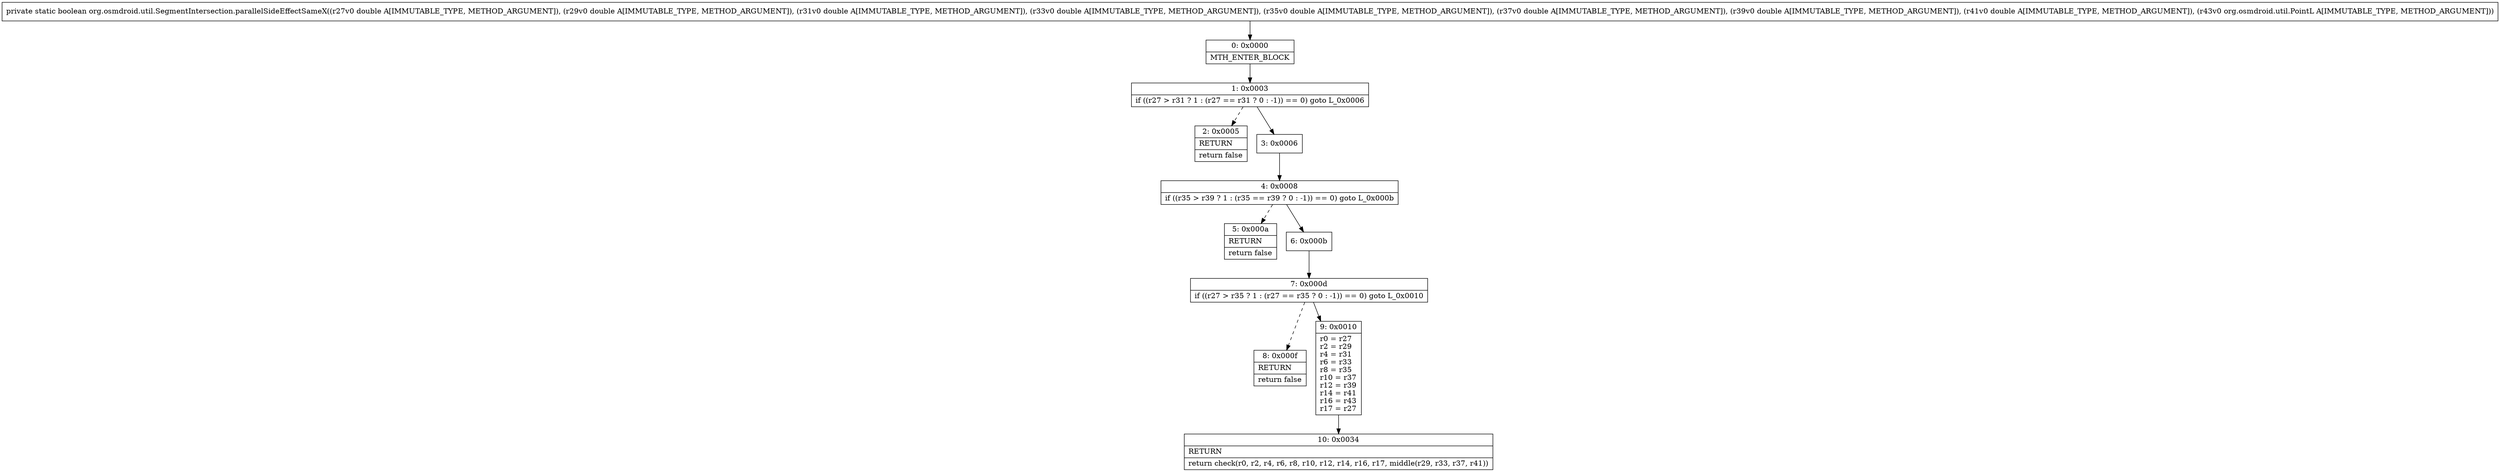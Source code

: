 digraph "CFG fororg.osmdroid.util.SegmentIntersection.parallelSideEffectSameX(DDDDDDDDLorg\/osmdroid\/util\/PointL;)Z" {
Node_0 [shape=record,label="{0\:\ 0x0000|MTH_ENTER_BLOCK\l}"];
Node_1 [shape=record,label="{1\:\ 0x0003|if ((r27 \> r31 ? 1 : (r27 == r31 ? 0 : \-1)) == 0) goto L_0x0006\l}"];
Node_2 [shape=record,label="{2\:\ 0x0005|RETURN\l|return false\l}"];
Node_3 [shape=record,label="{3\:\ 0x0006}"];
Node_4 [shape=record,label="{4\:\ 0x0008|if ((r35 \> r39 ? 1 : (r35 == r39 ? 0 : \-1)) == 0) goto L_0x000b\l}"];
Node_5 [shape=record,label="{5\:\ 0x000a|RETURN\l|return false\l}"];
Node_6 [shape=record,label="{6\:\ 0x000b}"];
Node_7 [shape=record,label="{7\:\ 0x000d|if ((r27 \> r35 ? 1 : (r27 == r35 ? 0 : \-1)) == 0) goto L_0x0010\l}"];
Node_8 [shape=record,label="{8\:\ 0x000f|RETURN\l|return false\l}"];
Node_9 [shape=record,label="{9\:\ 0x0010|r0 = r27\lr2 = r29\lr4 = r31\lr6 = r33\lr8 = r35\lr10 = r37\lr12 = r39\lr14 = r41\lr16 = r43\lr17 = r27\l}"];
Node_10 [shape=record,label="{10\:\ 0x0034|RETURN\l|return check(r0, r2, r4, r6, r8, r10, r12, r14, r16, r17, middle(r29, r33, r37, r41))\l}"];
MethodNode[shape=record,label="{private static boolean org.osmdroid.util.SegmentIntersection.parallelSideEffectSameX((r27v0 double A[IMMUTABLE_TYPE, METHOD_ARGUMENT]), (r29v0 double A[IMMUTABLE_TYPE, METHOD_ARGUMENT]), (r31v0 double A[IMMUTABLE_TYPE, METHOD_ARGUMENT]), (r33v0 double A[IMMUTABLE_TYPE, METHOD_ARGUMENT]), (r35v0 double A[IMMUTABLE_TYPE, METHOD_ARGUMENT]), (r37v0 double A[IMMUTABLE_TYPE, METHOD_ARGUMENT]), (r39v0 double A[IMMUTABLE_TYPE, METHOD_ARGUMENT]), (r41v0 double A[IMMUTABLE_TYPE, METHOD_ARGUMENT]), (r43v0 org.osmdroid.util.PointL A[IMMUTABLE_TYPE, METHOD_ARGUMENT])) }"];
MethodNode -> Node_0;
Node_0 -> Node_1;
Node_1 -> Node_2[style=dashed];
Node_1 -> Node_3;
Node_3 -> Node_4;
Node_4 -> Node_5[style=dashed];
Node_4 -> Node_6;
Node_6 -> Node_7;
Node_7 -> Node_8[style=dashed];
Node_7 -> Node_9;
Node_9 -> Node_10;
}

